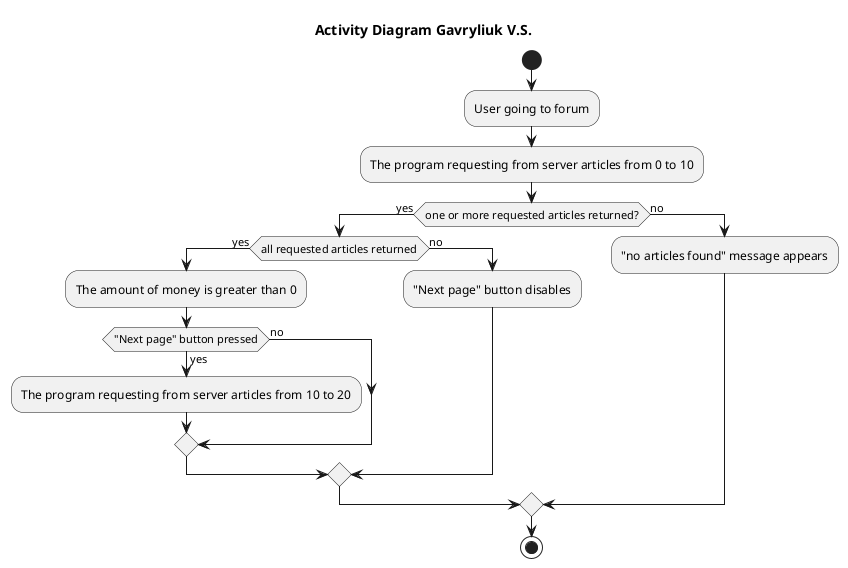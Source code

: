 @startuml

title Activity Diagram Gavryliuk V.S.

start
:User going to forum;
:The program requesting from server articles from 0 to 10; 
if (one or more requested articles returned?) then (yes)
   if (all requested articles returned) then (yes)
       :The amount of money is greater than 0;
       if ("Next page" button pressed) then (yes)
      :The program requesting from server articles from 10 to 20; 
      else (no)
      endif
   else (no)
       :"Next page" button disables;
   endif
else (no)
   :"no articles found" message appears;
endif

stop

@enduml
